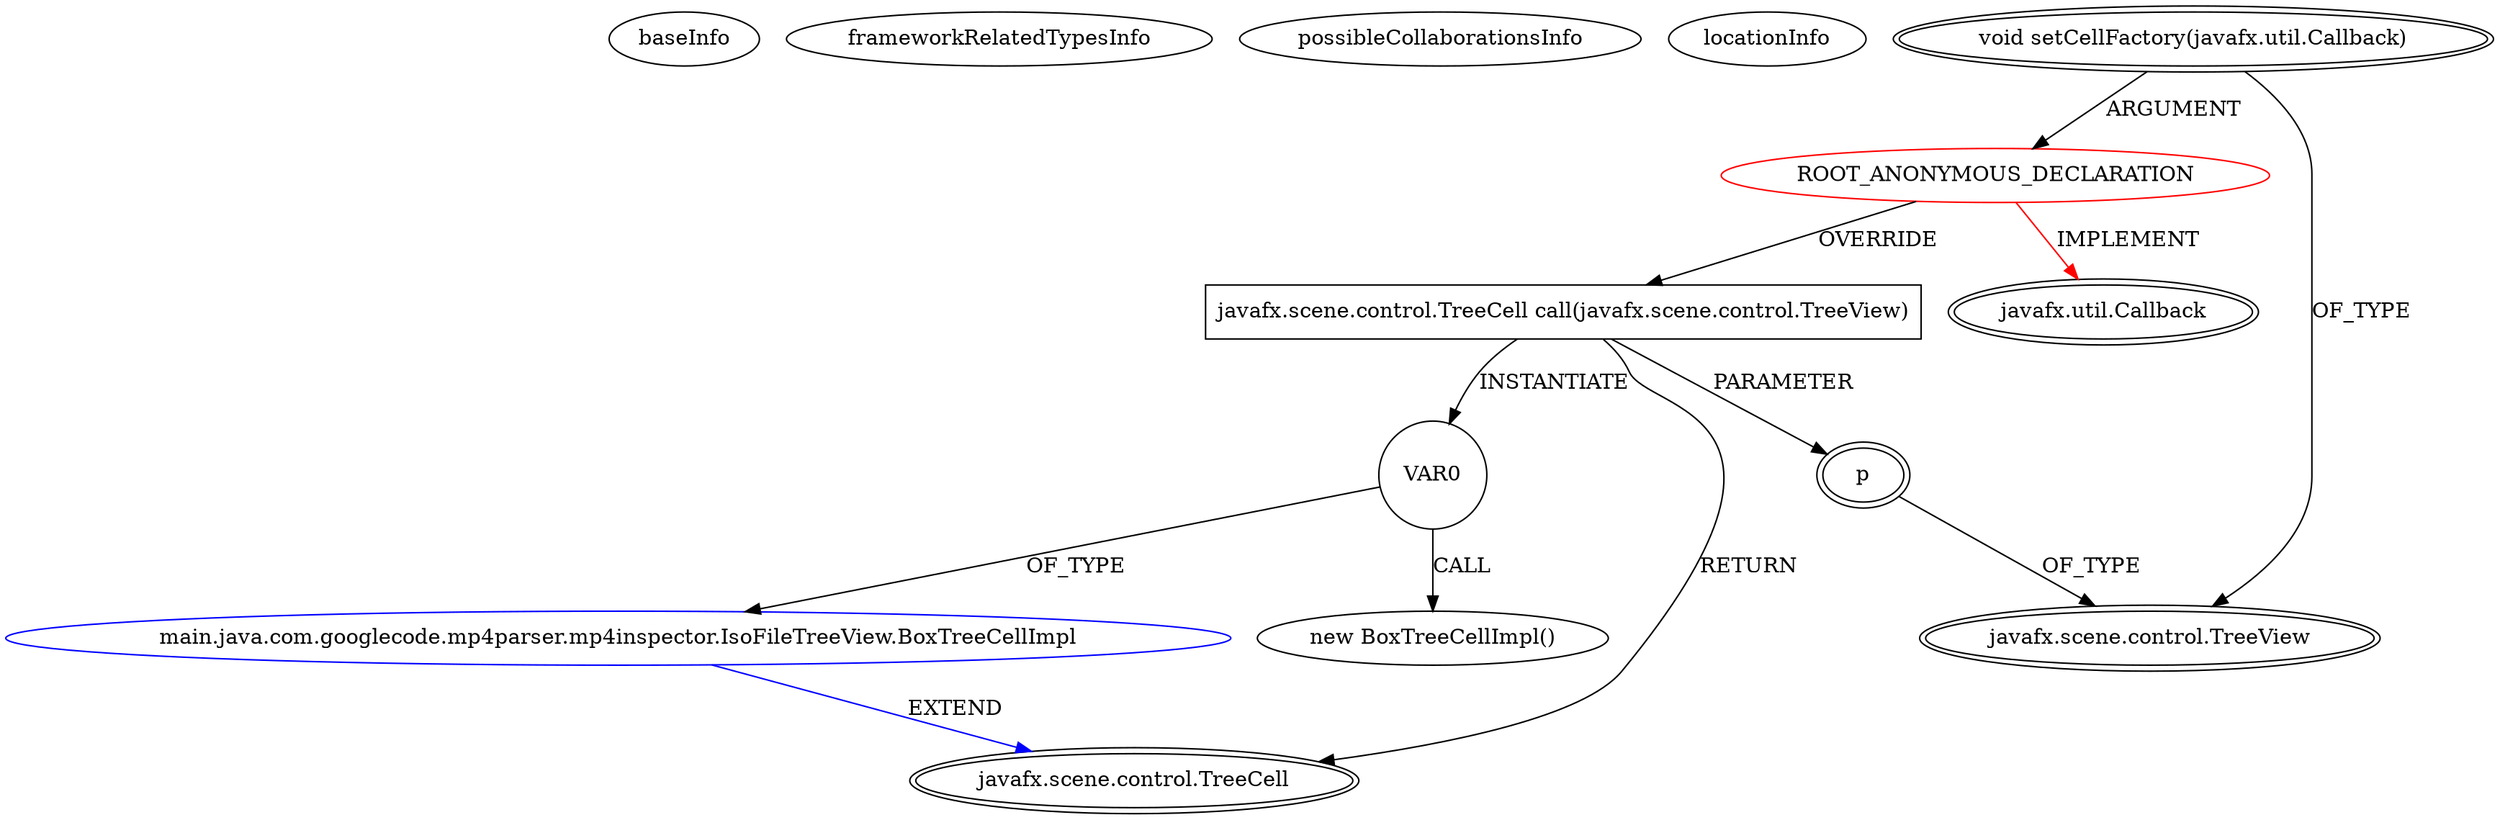 digraph {
baseInfo[graphId=4071,category="extension_graph",isAnonymous=true,possibleRelation=true]
frameworkRelatedTypesInfo[0="javafx.util.Callback"]
possibleCollaborationsInfo[0="4071~OVERRIDING_METHOD_DECLARATION-INSTANTIATION-~javafx.util.Callback ~javafx.scene.control.TreeCell ~true~false"]
locationInfo[projectName="sannies-isoviewer-fx",filePath="/sannies-isoviewer-fx/isoviewer-fx-master/src/main/java/com/googlecode/mp4parser/mp4inspector/IsoFileTreeView.java",contextSignature="void IsoFileTreeView()",graphId="4071"]
0[label="ROOT_ANONYMOUS_DECLARATION",vertexType="ROOT_ANONYMOUS_DECLARATION",isFrameworkType=false,color=red]
1[label="javafx.util.Callback",vertexType="FRAMEWORK_INTERFACE_TYPE",isFrameworkType=true,peripheries=2]
2[label="void setCellFactory(javafx.util.Callback)",vertexType="OUTSIDE_CALL",isFrameworkType=true,peripheries=2]
3[label="javafx.scene.control.TreeView",vertexType="FRAMEWORK_CLASS_TYPE",isFrameworkType=true,peripheries=2]
4[label="javafx.scene.control.TreeCell call(javafx.scene.control.TreeView)",vertexType="OVERRIDING_METHOD_DECLARATION",isFrameworkType=false,shape=box]
5[label="javafx.scene.control.TreeCell",vertexType="FRAMEWORK_CLASS_TYPE",isFrameworkType=true,peripheries=2]
6[label="p",vertexType="PARAMETER_DECLARATION",isFrameworkType=true,peripheries=2]
9[label="VAR0",vertexType="VARIABLE_EXPRESION",isFrameworkType=false,shape=circle]
10[label="main.java.com.googlecode.mp4parser.mp4inspector.IsoFileTreeView.BoxTreeCellImpl",vertexType="REFERENCE_CLIENT_CLASS_DECLARATION",isFrameworkType=false,color=blue]
8[label="new BoxTreeCellImpl()",vertexType="CONSTRUCTOR_CALL",isFrameworkType=false]
0->1[label="IMPLEMENT",color=red]
2->0[label="ARGUMENT"]
2->3[label="OF_TYPE"]
0->4[label="OVERRIDE"]
4->5[label="RETURN"]
6->3[label="OF_TYPE"]
4->6[label="PARAMETER"]
4->9[label="INSTANTIATE"]
10->5[label="EXTEND",color=blue]
9->10[label="OF_TYPE"]
9->8[label="CALL"]
}
